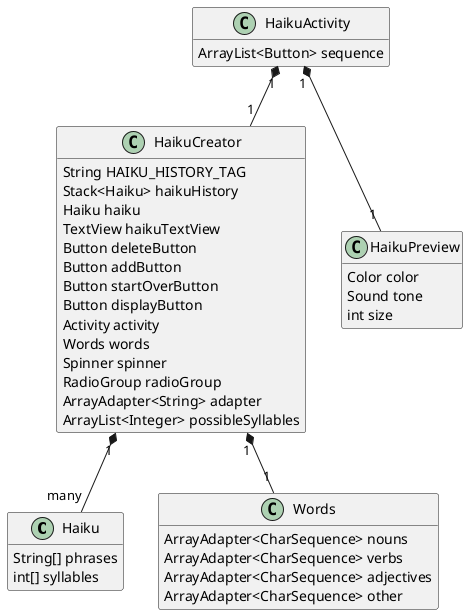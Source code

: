 @startuml

class Haiku {
    String[] phrases
    int[] syllables
}

class HaikuCreator {
    String HAIKU_HISTORY_TAG
    Stack<Haiku> haikuHistory
    Haiku haiku
    TextView haikuTextView
    Button deleteButton
    Button addButton
    Button startOverButton
    Button displayButton
    Activity activity
    Words words
    Spinner spinner
    RadioGroup radioGroup
    ArrayAdapter<String> adapter
    ArrayList<Integer> possibleSyllables
}

class HaikuActivity {
    ArrayList<Button> sequence
}

class HaikuPreview {
    Color color
    Sound tone
    int size
}

class Words {
    ArrayAdapter<CharSequence> nouns
    ArrayAdapter<CharSequence> verbs
    ArrayAdapter<CharSequence> adjectives
    ArrayAdapter<CharSequence> other
}

HaikuCreator "1" *-- "many" Haiku
HaikuCreator "1" *-- "1" Words
HaikuActivity "1" *-- "1" HaikuCreator
HaikuActivity "1" *-- "1" HaikuPreview


hide empty members
hide methods

@enduml